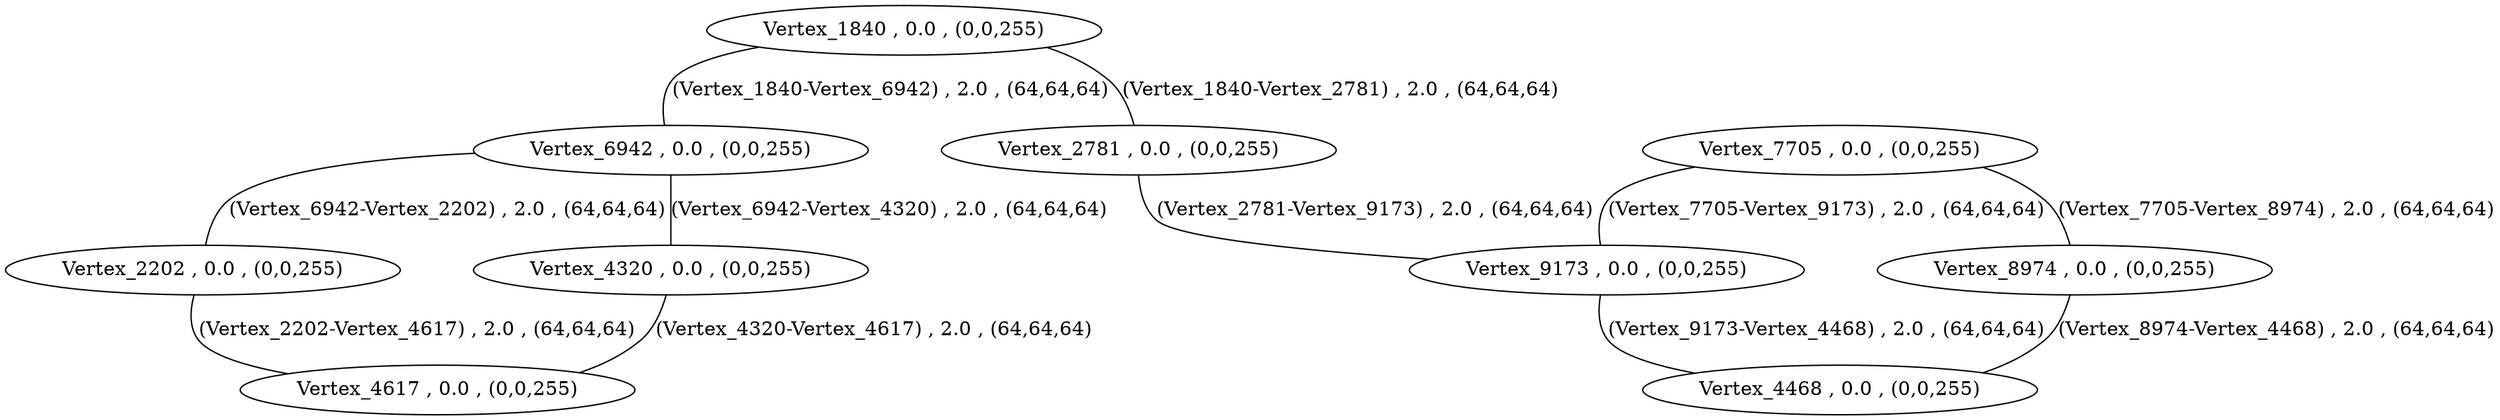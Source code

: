graph G {
  1 [label = "Vertex_1840 , 0.0 , (0,0,255)"];
  2 [label = "Vertex_2781 , 0.0 , (0,0,255)"];
  3 [label = "Vertex_2202 , 0.0 , (0,0,255)"];
  4 [label = "Vertex_6942 , 0.0 , (0,0,255)"];
  5 [label = "Vertex_4320 , 0.0 , (0,0,255)"];
  6 [label = "Vertex_4617 , 0.0 , (0,0,255)"];
  7 [label = "Vertex_7705 , 0.0 , (0,0,255)"];
  8 [label = "Vertex_8974 , 0.0 , (0,0,255)"];
  9 [label = "Vertex_9173 , 0.0 , (0,0,255)"];
  10 [label = "Vertex_4468 , 0.0 , (0,0,255)"];
  7 -- 9 [label = "(Vertex_7705-Vertex_9173) , 2.0 , (64,64,64)"];
  1 -- 2 [label = "(Vertex_1840-Vertex_2781) , 2.0 , (64,64,64)"];
  4 -- 3 [label = "(Vertex_6942-Vertex_2202) , 2.0 , (64,64,64)"];
  8 -- 10 [label = "(Vertex_8974-Vertex_4468) , 2.0 , (64,64,64)"];
  5 -- 6 [label = "(Vertex_4320-Vertex_4617) , 2.0 , (64,64,64)"];
  1 -- 4 [label = "(Vertex_1840-Vertex_6942) , 2.0 , (64,64,64)"];
  3 -- 6 [label = "(Vertex_2202-Vertex_4617) , 2.0 , (64,64,64)"];
  9 -- 10 [label = "(Vertex_9173-Vertex_4468) , 2.0 , (64,64,64)"];
  7 -- 8 [label = "(Vertex_7705-Vertex_8974) , 2.0 , (64,64,64)"];
  2 -- 9 [label = "(Vertex_2781-Vertex_9173) , 2.0 , (64,64,64)"];
  4 -- 5 [label = "(Vertex_6942-Vertex_4320) , 2.0 , (64,64,64)"];
}
